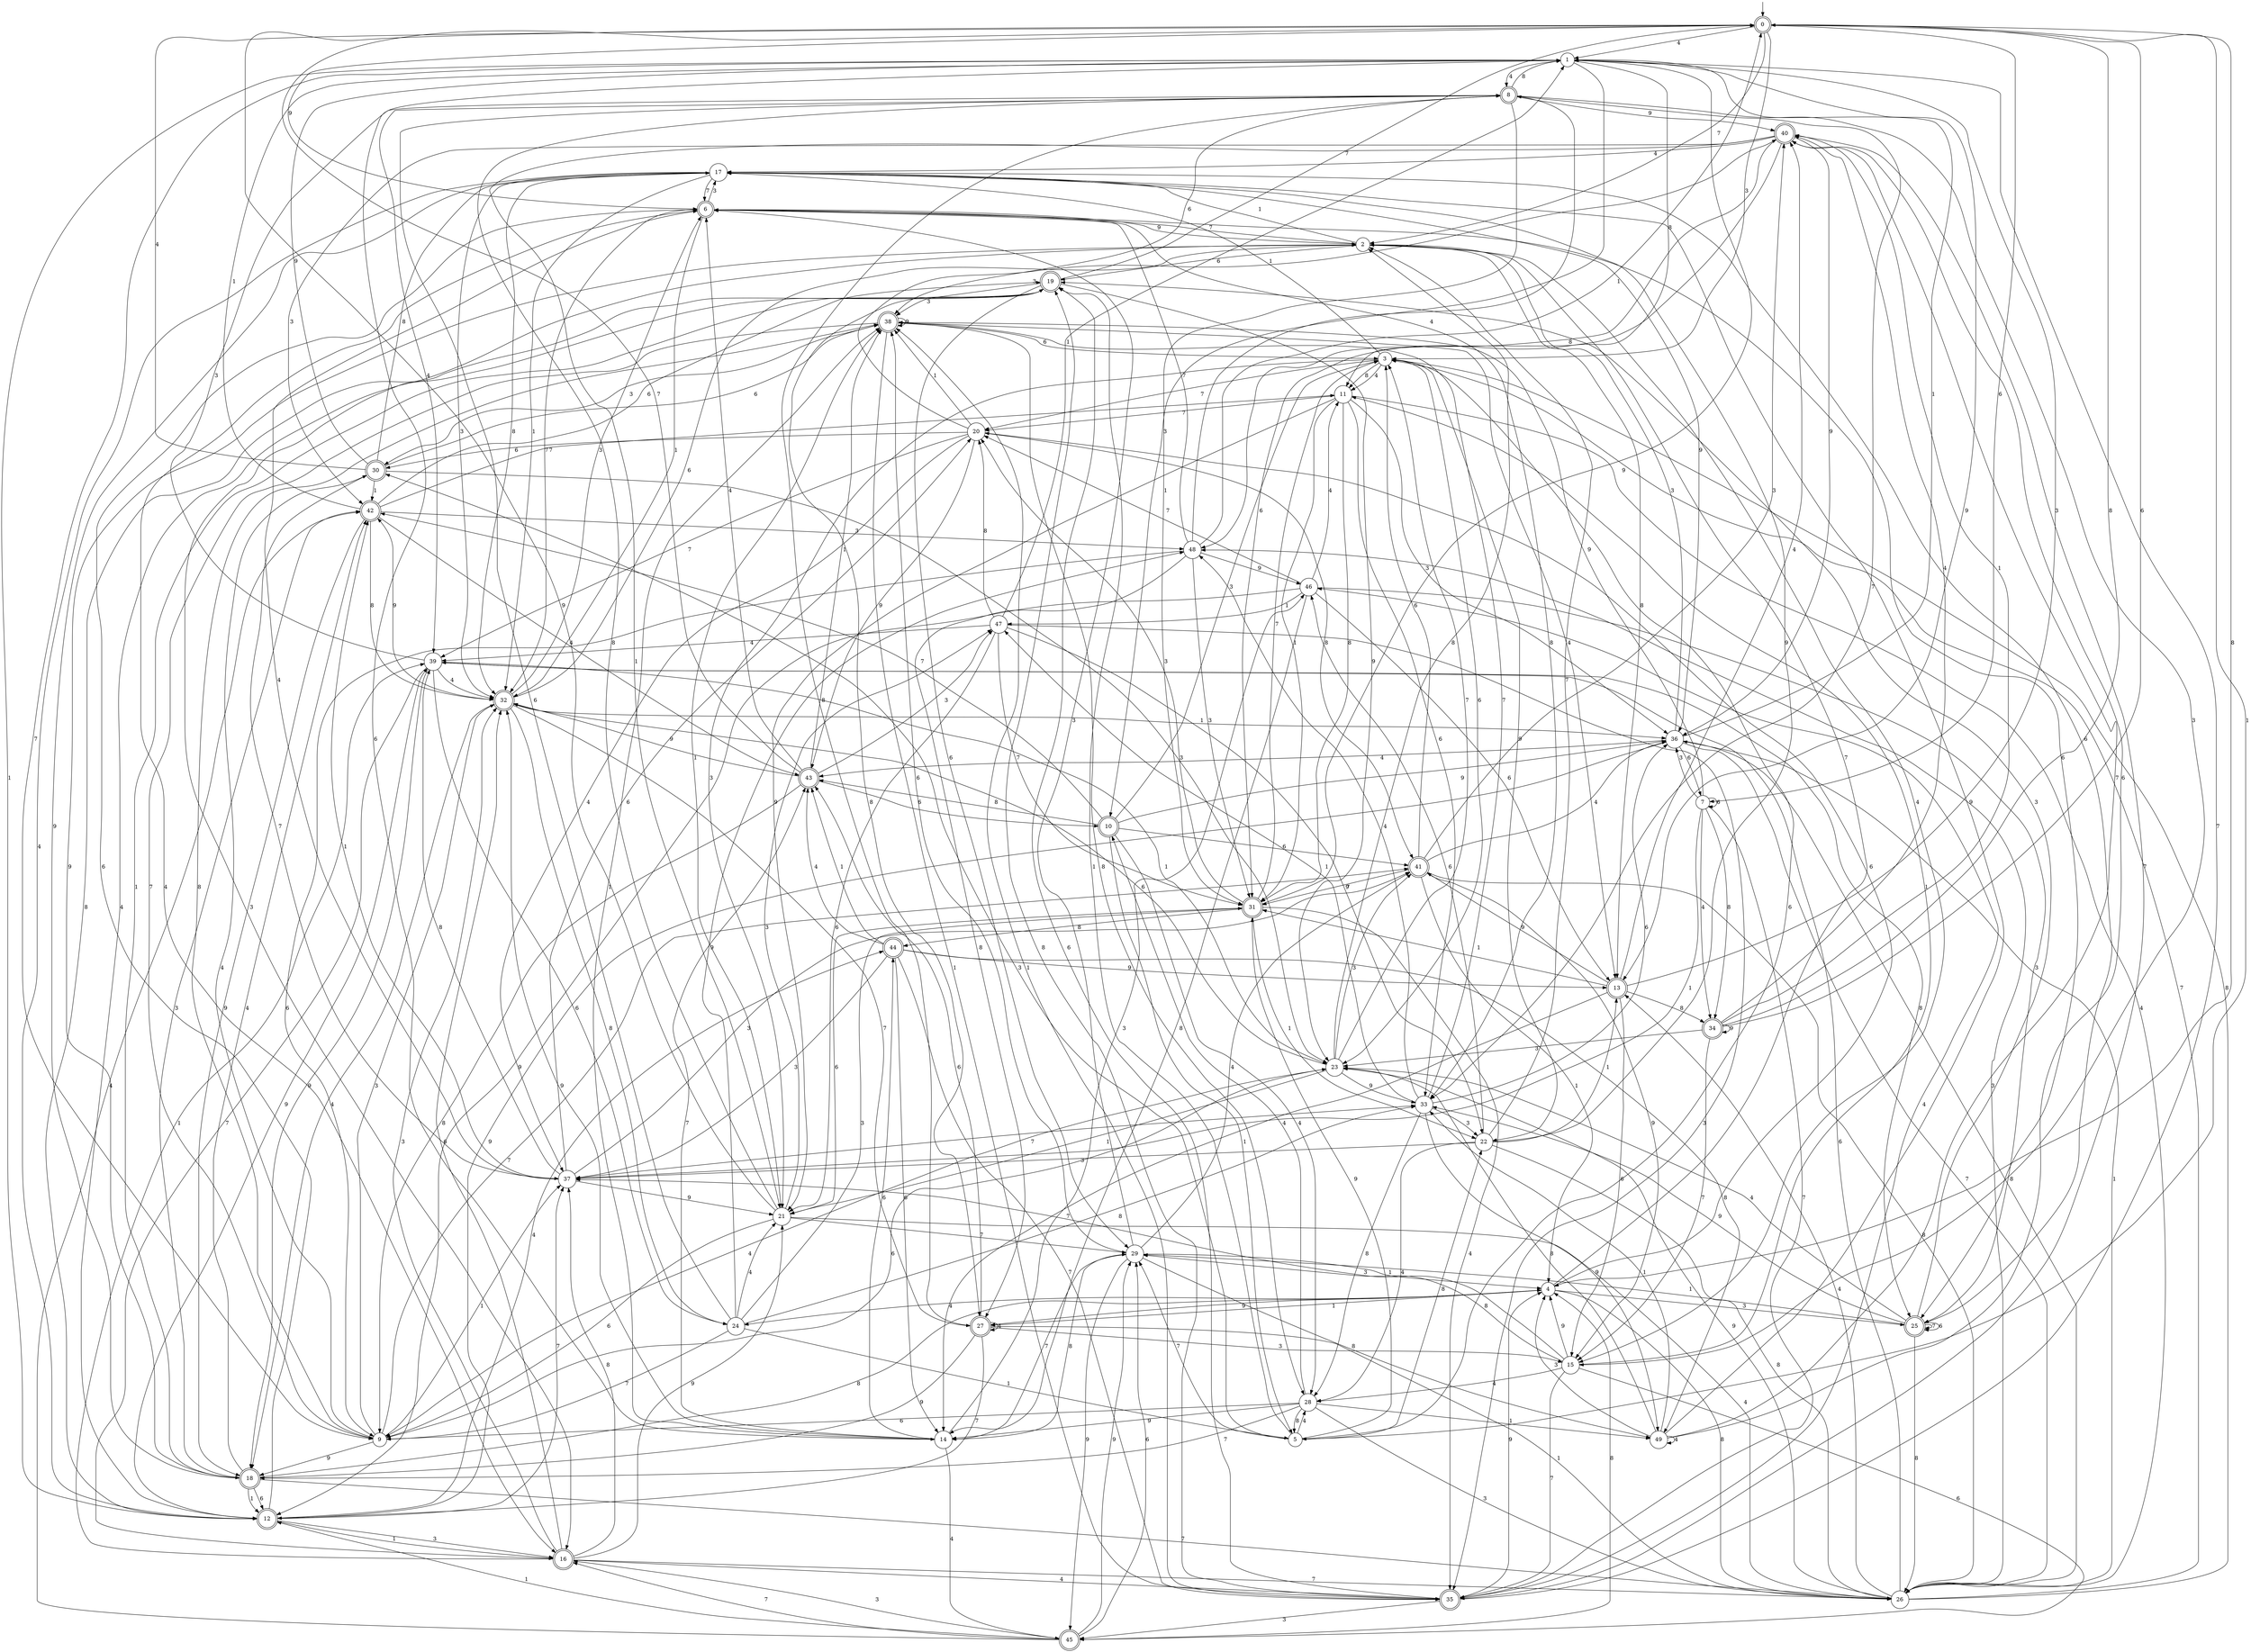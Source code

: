 digraph g {

	s0 [shape="doublecircle" label="0"];
	s1 [shape="circle" label="1"];
	s2 [shape="circle" label="2"];
	s3 [shape="circle" label="3"];
	s4 [shape="circle" label="4"];
	s5 [shape="circle" label="5"];
	s6 [shape="doublecircle" label="6"];
	s7 [shape="circle" label="7"];
	s8 [shape="doublecircle" label="8"];
	s9 [shape="circle" label="9"];
	s10 [shape="doublecircle" label="10"];
	s11 [shape="circle" label="11"];
	s12 [shape="doublecircle" label="12"];
	s13 [shape="doublecircle" label="13"];
	s14 [shape="circle" label="14"];
	s15 [shape="circle" label="15"];
	s16 [shape="doublecircle" label="16"];
	s17 [shape="circle" label="17"];
	s18 [shape="doublecircle" label="18"];
	s19 [shape="doublecircle" label="19"];
	s20 [shape="circle" label="20"];
	s21 [shape="circle" label="21"];
	s22 [shape="circle" label="22"];
	s23 [shape="circle" label="23"];
	s24 [shape="circle" label="24"];
	s25 [shape="doublecircle" label="25"];
	s26 [shape="circle" label="26"];
	s27 [shape="doublecircle" label="27"];
	s28 [shape="circle" label="28"];
	s29 [shape="circle" label="29"];
	s30 [shape="doublecircle" label="30"];
	s31 [shape="doublecircle" label="31"];
	s32 [shape="doublecircle" label="32"];
	s33 [shape="circle" label="33"];
	s34 [shape="doublecircle" label="34"];
	s35 [shape="doublecircle" label="35"];
	s36 [shape="circle" label="36"];
	s37 [shape="circle" label="37"];
	s38 [shape="doublecircle" label="38"];
	s39 [shape="circle" label="39"];
	s40 [shape="doublecircle" label="40"];
	s41 [shape="doublecircle" label="41"];
	s42 [shape="doublecircle" label="42"];
	s43 [shape="doublecircle" label="43"];
	s44 [shape="doublecircle" label="44"];
	s45 [shape="doublecircle" label="45"];
	s46 [shape="circle" label="46"];
	s47 [shape="circle" label="47"];
	s48 [shape="circle" label="48"];
	s49 [shape="circle" label="49"];
	s0 -> s1 [label="4"];
	s0 -> s2 [label="7"];
	s0 -> s3 [label="3"];
	s0 -> s4 [label="8"];
	s0 -> s5 [label="1"];
	s0 -> s6 [label="9"];
	s0 -> s7 [label="6"];
	s1 -> s8 [label="4"];
	s1 -> s9 [label="7"];
	s1 -> s10 [label="3"];
	s1 -> s11 [label="8"];
	s1 -> s12 [label="1"];
	s1 -> s13 [label="9"];
	s1 -> s14 [label="6"];
	s2 -> s15 [label="4"];
	s2 -> s6 [label="7"];
	s2 -> s16 [label="3"];
	s2 -> s13 [label="8"];
	s2 -> s17 [label="1"];
	s2 -> s18 [label="9"];
	s2 -> s19 [label="6"];
	s3 -> s11 [label="4"];
	s3 -> s20 [label="7"];
	s3 -> s21 [label="3"];
	s3 -> s11 [label="8"];
	s3 -> s17 [label="1"];
	s3 -> s22 [label="9"];
	s3 -> s23 [label="6"];
	s4 -> s24 [label="4"];
	s4 -> s2 [label="7"];
	s4 -> s25 [label="3"];
	s4 -> s26 [label="8"];
	s4 -> s27 [label="1"];
	s4 -> s27 [label="9"];
	s4 -> s20 [label="6"];
	s5 -> s28 [label="4"];
	s5 -> s29 [label="7"];
	s5 -> s30 [label="3"];
	s5 -> s22 [label="8"];
	s5 -> s19 [label="1"];
	s5 -> s31 [label="9"];
	s5 -> s3 [label="6"];
	s6 -> s16 [label="4"];
	s6 -> s32 [label="7"];
	s6 -> s17 [label="3"];
	s6 -> s33 [label="8"];
	s6 -> s32 [label="1"];
	s6 -> s2 [label="9"];
	s6 -> s25 [label="6"];
	s7 -> s34 [label="4"];
	s7 -> s35 [label="7"];
	s7 -> s36 [label="3"];
	s7 -> s34 [label="8"];
	s7 -> s37 [label="1"];
	s7 -> s38 [label="9"];
	s7 -> s7 [label="6"];
	s8 -> s39 [label="4"];
	s8 -> s33 [label="7"];
	s8 -> s15 [label="3"];
	s8 -> s1 [label="8"];
	s8 -> s31 [label="1"];
	s8 -> s40 [label="9"];
	s8 -> s38 [label="6"];
	s9 -> s30 [label="4"];
	s9 -> s41 [label="7"];
	s9 -> s32 [label="3"];
	s9 -> s38 [label="8"];
	s9 -> s37 [label="1"];
	s9 -> s18 [label="9"];
	s9 -> s23 [label="6"];
	s10 -> s28 [label="4"];
	s10 -> s42 [label="7"];
	s10 -> s3 [label="3"];
	s10 -> s43 [label="8"];
	s10 -> s5 [label="1"];
	s10 -> s36 [label="9"];
	s10 -> s41 [label="6"];
	s11 -> s26 [label="4"];
	s11 -> s20 [label="7"];
	s11 -> s36 [label="3"];
	s11 -> s31 [label="8"];
	s11 -> s31 [label="1"];
	s11 -> s21 [label="9"];
	s11 -> s33 [label="6"];
	s12 -> s44 [label="4"];
	s12 -> s37 [label="7"];
	s12 -> s16 [label="3"];
	s12 -> s19 [label="8"];
	s12 -> s16 [label="1"];
	s12 -> s39 [label="9"];
	s12 -> s6 [label="6"];
	s13 -> s40 [label="4"];
	s13 -> s14 [label="7"];
	s13 -> s1 [label="3"];
	s13 -> s34 [label="8"];
	s13 -> s31 [label="1"];
	s13 -> s41 [label="9"];
	s13 -> s15 [label="6"];
	s14 -> s45 [label="4"];
	s14 -> s43 [label="7"];
	s14 -> s46 [label="3"];
	s14 -> s29 [label="8"];
	s14 -> s38 [label="1"];
	s14 -> s32 [label="9"];
	s14 -> s44 [label="6"];
	s15 -> s28 [label="4"];
	s15 -> s35 [label="7"];
	s15 -> s37 [label="3"];
	s15 -> s29 [label="8"];
	s15 -> s11 [label="1"];
	s15 -> s4 [label="9"];
	s15 -> s45 [label="6"];
	s16 -> s35 [label="4"];
	s16 -> s26 [label="7"];
	s16 -> s32 [label="3"];
	s16 -> s37 [label="8"];
	s16 -> s39 [label="1"];
	s16 -> s21 [label="9"];
	s16 -> s32 [label="6"];
	s17 -> s12 [label="4"];
	s17 -> s6 [label="7"];
	s17 -> s32 [label="3"];
	s17 -> s32 [label="8"];
	s17 -> s32 [label="1"];
	s17 -> s36 [label="9"];
	s17 -> s25 [label="6"];
	s18 -> s42 [label="4"];
	s18 -> s26 [label="7"];
	s18 -> s42 [label="3"];
	s18 -> s4 [label="8"];
	s18 -> s12 [label="1"];
	s18 -> s17 [label="9"];
	s18 -> s12 [label="6"];
	s19 -> s12 [label="4"];
	s19 -> s0 [label="7"];
	s19 -> s38 [label="3"];
	s19 -> s27 [label="8"];
	s19 -> s18 [label="1"];
	s19 -> s23 [label="9"];
	s19 -> s29 [label="6"];
	s20 -> s37 [label="4"];
	s20 -> s39 [label="7"];
	s20 -> s40 [label="3"];
	s20 -> s41 [label="8"];
	s20 -> s38 [label="1"];
	s20 -> s43 [label="9"];
	s20 -> s30 [label="6"];
	s21 -> s26 [label="4"];
	s21 -> s29 [label="7"];
	s21 -> s47 [label="3"];
	s21 -> s8 [label="8"];
	s21 -> s38 [label="1"];
	s21 -> s0 [label="9"];
	s21 -> s9 [label="6"];
	s22 -> s28 [label="4"];
	s22 -> s2 [label="7"];
	s22 -> s37 [label="3"];
	s22 -> s26 [label="8"];
	s22 -> s13 [label="1"];
	s22 -> s17 [label="9"];
	s22 -> s46 [label="6"];
	s23 -> s9 [label="4"];
	s23 -> s3 [label="7"];
	s23 -> s41 [label="3"];
	s23 -> s2 [label="8"];
	s23 -> s21 [label="1"];
	s23 -> s33 [label="9"];
	s23 -> s32 [label="6"];
	s24 -> s21 [label="4"];
	s24 -> s9 [label="7"];
	s24 -> s31 [label="3"];
	s24 -> s33 [label="8"];
	s24 -> s5 [label="1"];
	s24 -> s48 [label="9"];
	s24 -> s8 [label="6"];
	s25 -> s23 [label="4"];
	s25 -> s25 [label="7"];
	s25 -> s19 [label="3"];
	s25 -> s26 [label="8"];
	s25 -> s29 [label="1"];
	s25 -> s33 [label="9"];
	s25 -> s25 [label="6"];
	s26 -> s13 [label="4"];
	s26 -> s3 [label="7"];
	s26 -> s48 [label="3"];
	s26 -> s3 [label="8"];
	s26 -> s36 [label="1"];
	s26 -> s23 [label="9"];
	s26 -> s39 [label="6"];
	s27 -> s27 [label="4"];
	s27 -> s12 [label="7"];
	s27 -> s15 [label="3"];
	s27 -> s8 [label="8"];
	s27 -> s26 [label="1"];
	s27 -> s18 [label="9"];
	s27 -> s43 [label="6"];
	s28 -> s10 [label="4"];
	s28 -> s18 [label="7"];
	s28 -> s26 [label="3"];
	s28 -> s5 [label="8"];
	s28 -> s49 [label="1"];
	s28 -> s14 [label="9"];
	s28 -> s9 [label="6"];
	s29 -> s41 [label="4"];
	s29 -> s14 [label="7"];
	s29 -> s6 [label="3"];
	s29 -> s49 [label="8"];
	s29 -> s4 [label="1"];
	s29 -> s45 [label="9"];
	s29 -> s38 [label="6"];
	s30 -> s0 [label="4"];
	s30 -> s37 [label="7"];
	s30 -> s23 [label="3"];
	s30 -> s17 [label="8"];
	s30 -> s42 [label="1"];
	s30 -> s1 [label="9"];
	s30 -> s38 [label="6"];
	s31 -> s35 [label="4"];
	s31 -> s3 [label="7"];
	s31 -> s20 [label="3"];
	s31 -> s44 [label="8"];
	s31 -> s22 [label="1"];
	s31 -> s1 [label="9"];
	s31 -> s21 [label="6"];
	s32 -> s18 [label="4"];
	s32 -> s27 [label="7"];
	s32 -> s6 [label="3"];
	s32 -> s24 [label="8"];
	s32 -> s36 [label="1"];
	s32 -> s42 [label="9"];
	s32 -> s2 [label="6"];
	s33 -> s48 [label="4"];
	s33 -> s38 [label="7"];
	s33 -> s22 [label="3"];
	s33 -> s28 [label="8"];
	s33 -> s47 [label="1"];
	s33 -> s49 [label="9"];
	s33 -> s36 [label="6"];
	s34 -> s40 [label="4"];
	s34 -> s15 [label="7"];
	s34 -> s23 [label="3"];
	s34 -> s0 [label="8"];
	s34 -> s40 [label="1"];
	s34 -> s34 [label="9"];
	s34 -> s0 [label="6"];
	s35 -> s46 [label="4"];
	s35 -> s1 [label="7"];
	s35 -> s45 [label="3"];
	s35 -> s19 [label="8"];
	s35 -> s38 [label="1"];
	s35 -> s4 [label="9"];
	s35 -> s19 [label="6"];
	s36 -> s43 [label="4"];
	s36 -> s26 [label="7"];
	s36 -> s2 [label="3"];
	s36 -> s26 [label="8"];
	s36 -> s1 [label="1"];
	s36 -> s12 [label="9"];
	s36 -> s7 [label="6"];
	s37 -> s6 [label="4"];
	s37 -> s33 [label="7"];
	s37 -> s41 [label="3"];
	s37 -> s39 [label="8"];
	s37 -> s42 [label="1"];
	s37 -> s21 [label="9"];
	s37 -> s20 [label="6"];
	s38 -> s13 [label="4"];
	s38 -> s9 [label="7"];
	s38 -> s30 [label="3"];
	s38 -> s28 [label="8"];
	s38 -> s35 [label="1"];
	s38 -> s38 [label="9"];
	s38 -> s3 [label="6"];
	s39 -> s32 [label="4"];
	s39 -> s16 [label="7"];
	s39 -> s8 [label="3"];
	s39 -> s25 [label="8"];
	s39 -> s23 [label="1"];
	s39 -> s18 [label="9"];
	s39 -> s24 [label="6"];
	s40 -> s17 [label="4"];
	s40 -> s35 [label="7"];
	s40 -> s42 [label="3"];
	s40 -> s48 [label="8"];
	s40 -> s21 [label="1"];
	s40 -> s36 [label="9"];
	s40 -> s31 [label="6"];
	s41 -> s36 [label="4"];
	s41 -> s31 [label="7"];
	s41 -> s40 [label="3"];
	s41 -> s26 [label="8"];
	s41 -> s4 [label="1"];
	s41 -> s15 [label="9"];
	s41 -> s3 [label="6"];
	s42 -> s43 [label="4"];
	s42 -> s11 [label="7"];
	s42 -> s48 [label="3"];
	s42 -> s32 [label="8"];
	s42 -> s1 [label="1"];
	s42 -> s18 [label="9"];
	s42 -> s19 [label="6"];
	s43 -> s6 [label="4"];
	s43 -> s0 [label="7"];
	s43 -> s47 [label="3"];
	s43 -> s9 [label="8"];
	s43 -> s38 [label="1"];
	s43 -> s32 [label="9"];
	s43 -> s10 [label="6"];
	s44 -> s43 [label="4"];
	s44 -> s35 [label="7"];
	s44 -> s37 [label="3"];
	s44 -> s49 [label="8"];
	s44 -> s43 [label="1"];
	s44 -> s13 [label="9"];
	s44 -> s14 [label="6"];
	s45 -> s42 [label="4"];
	s45 -> s16 [label="7"];
	s45 -> s16 [label="3"];
	s45 -> s4 [label="8"];
	s45 -> s12 [label="1"];
	s45 -> s29 [label="9"];
	s45 -> s29 [label="6"];
	s46 -> s11 [label="4"];
	s46 -> s20 [label="7"];
	s46 -> s25 [label="3"];
	s46 -> s14 [label="8"];
	s46 -> s47 [label="1"];
	s46 -> s12 [label="9"];
	s46 -> s13 [label="6"];
	s47 -> s39 [label="4"];
	s47 -> s31 [label="7"];
	s47 -> s35 [label="3"];
	s47 -> s20 [label="8"];
	s47 -> s1 [label="1"];
	s47 -> s22 [label="9"];
	s47 -> s21 [label="6"];
	s48 -> s8 [label="4"];
	s48 -> s6 [label="7"];
	s48 -> s31 [label="3"];
	s48 -> s27 [label="8"];
	s48 -> s0 [label="1"];
	s48 -> s46 [label="9"];
	s48 -> s9 [label="6"];
	s49 -> s49 [label="4"];
	s49 -> s40 [label="7"];
	s49 -> s4 [label="3"];
	s49 -> s23 [label="8"];
	s49 -> s33 [label="1"];
	s49 -> s17 [label="9"];
	s49 -> s40 [label="6"];

__start0 [label="" shape="none" width="0" height="0"];
__start0 -> s0;

}
